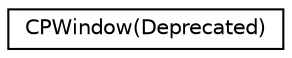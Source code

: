 digraph "Graphical Class Hierarchy"
{
  edge [fontname="Helvetica",fontsize="10",labelfontname="Helvetica",labelfontsize="10"];
  node [fontname="Helvetica",fontsize="10",shape=record];
  rankdir="LR";
  Node1 [label="CPWindow(Deprecated)",height=0.2,width=0.4,color="black", fillcolor="white", style="filled",URL="$category_c_p_window_07_deprecated_08.html"];
}
